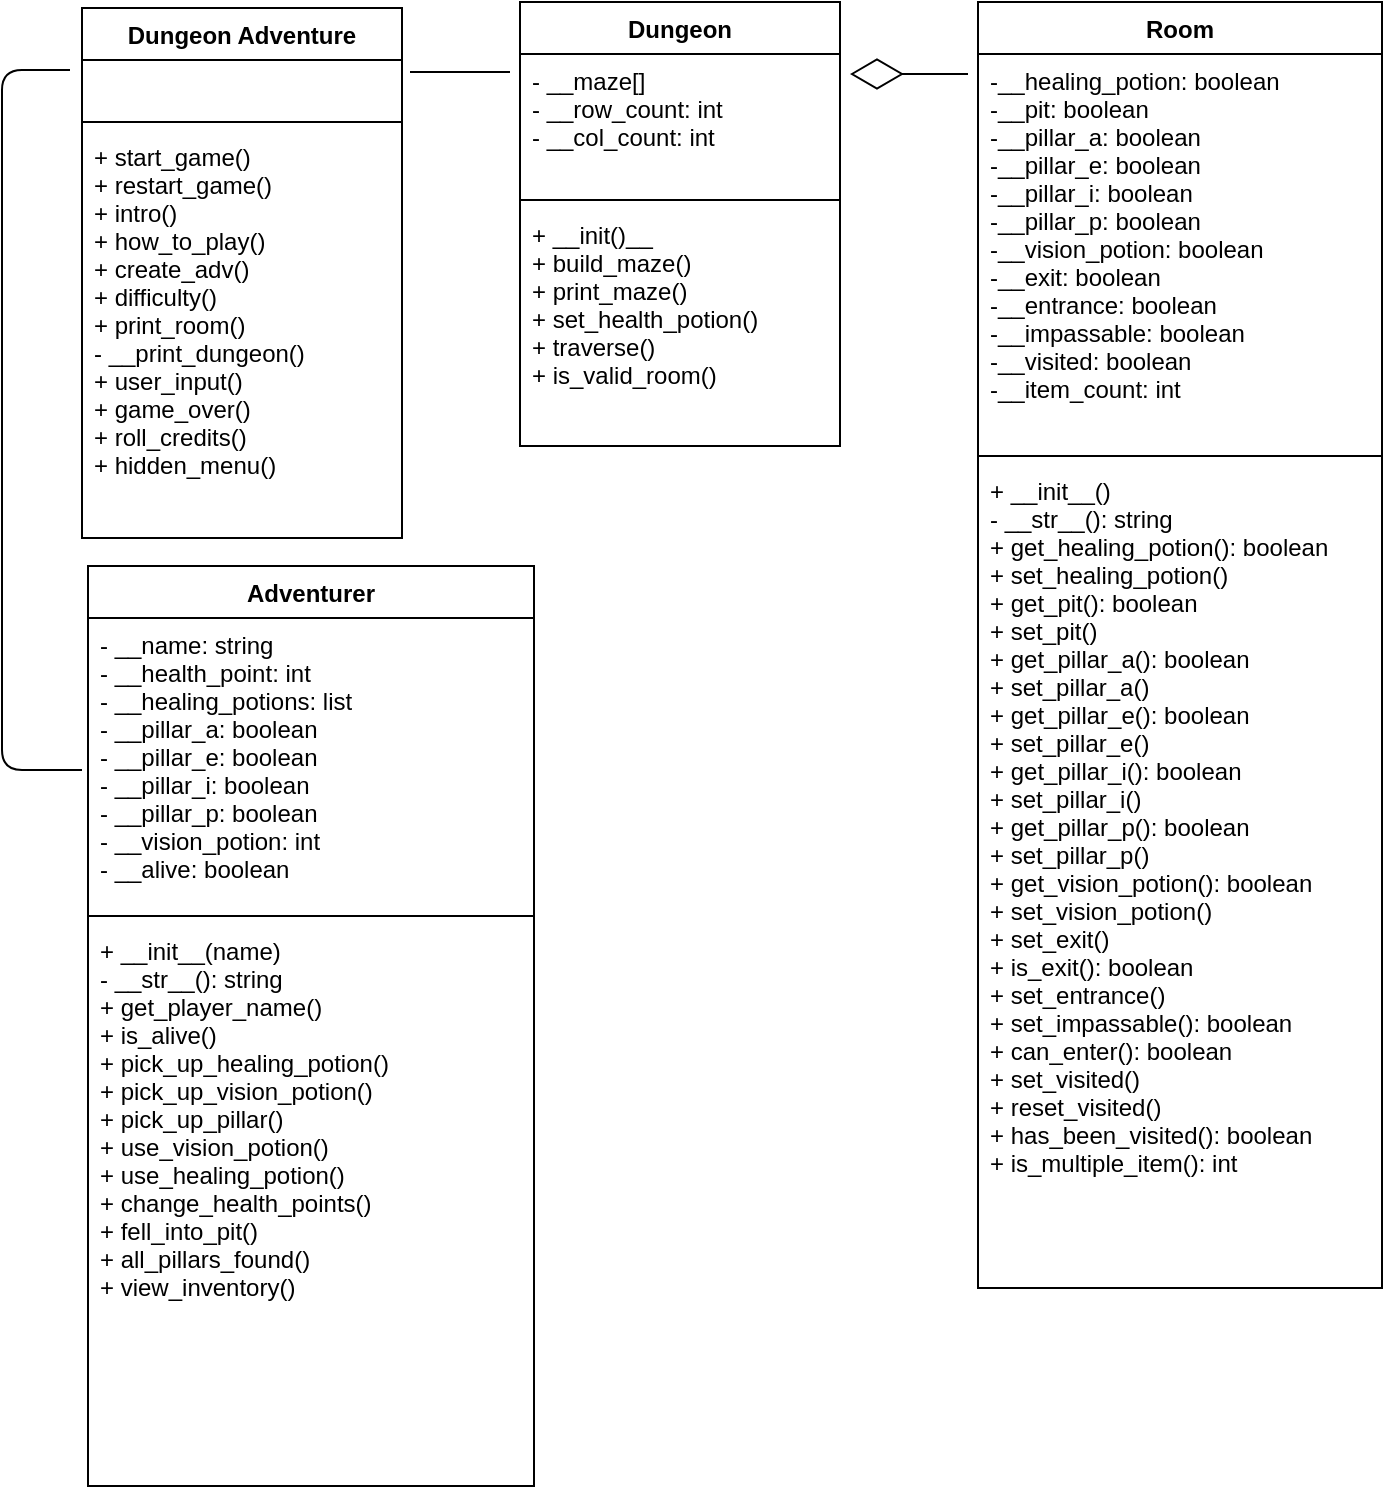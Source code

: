 <mxfile version="13.9.8" type="device"><diagram name="Page-1" id="c4acf3e9-155e-7222-9cf6-157b1a14988f"><mxGraphModel dx="946" dy="645" grid="0" gridSize="10" guides="1" tooltips="1" connect="1" arrows="1" fold="1" page="1" pageScale="1" pageWidth="850" pageHeight="1100" background="#ffffff" math="0" shadow="0"><root><mxCell id="0"/><mxCell id="1" parent="0"/><mxCell id="wSCcSiGIN-fbHOMW3Imx-5" value="Room" style="swimlane;fontStyle=1;align=center;verticalAlign=top;childLayout=stackLayout;horizontal=1;startSize=26;horizontalStack=0;resizeParent=1;resizeParentMax=0;resizeLast=0;collapsible=1;marginBottom=0;" parent="1" vertex="1"><mxGeometry x="580" y="167" width="202" height="643" as="geometry"/></mxCell><mxCell id="wSCcSiGIN-fbHOMW3Imx-6" value="-__healing_potion: boolean&#xa;-__pit: boolean&#xa;-__pillar_a: boolean&#xa;-__pillar_e: boolean&#xa;-__pillar_i: boolean&#xa;-__pillar_p: boolean&#xa;-__vision_potion: boolean&#xa;-__exit: boolean&#xa;-__entrance: boolean&#xa;-__impassable: boolean&#xa;-__visited: boolean&#xa;-__item_count: int" style="text;strokeColor=none;fillColor=none;align=left;verticalAlign=top;spacingLeft=4;spacingRight=4;overflow=hidden;rotatable=0;points=[[0,0.5],[1,0.5]];portConstraint=eastwest;" parent="wSCcSiGIN-fbHOMW3Imx-5" vertex="1"><mxGeometry y="26" width="202" height="197" as="geometry"/></mxCell><mxCell id="wSCcSiGIN-fbHOMW3Imx-7" value="" style="line;strokeWidth=1;fillColor=none;align=left;verticalAlign=middle;spacingTop=-1;spacingLeft=3;spacingRight=3;rotatable=0;labelPosition=right;points=[];portConstraint=eastwest;" parent="wSCcSiGIN-fbHOMW3Imx-5" vertex="1"><mxGeometry y="223" width="202" height="8" as="geometry"/></mxCell><mxCell id="wSCcSiGIN-fbHOMW3Imx-8" value="+ __init__()&#xa;- __str__(): string&#xa;+ get_healing_potion(): boolean&#xa;+ set_healing_potion()&#xa;+ get_pit(): boolean&#xa;+ set_pit()&#xa;+ get_pillar_a(): boolean&#xa;+ set_pillar_a()&#xa;+ get_pillar_e(): boolean&#xa;+ set_pillar_e()&#xa;+ get_pillar_i(): boolean&#xa;+ set_pillar_i()&#xa;+ get_pillar_p(): boolean&#xa;+ set_pillar_p()&#xa;+ get_vision_potion(): boolean&#xa;+ set_vision_potion()&#xa;+ set_exit()&#xa;+ is_exit(): boolean&#xa;+ set_entrance()&#xa;+ set_impassable(): boolean&#xa;+ can_enter(): boolean&#xa;+ set_visited()&#xa;+ reset_visited()&#xa;+ has_been_visited(): boolean&#xa;+ is_multiple_item(): int&#xa;&#xa;&#xa;&#xa;" style="text;strokeColor=none;fillColor=none;align=left;verticalAlign=top;spacingLeft=4;spacingRight=4;overflow=hidden;rotatable=0;points=[[0,0.5],[1,0.5]];portConstraint=eastwest;" parent="wSCcSiGIN-fbHOMW3Imx-5" vertex="1"><mxGeometry y="231" width="202" height="412" as="geometry"/></mxCell><mxCell id="wSCcSiGIN-fbHOMW3Imx-9" value="Dungeon" style="swimlane;fontStyle=1;align=center;verticalAlign=top;childLayout=stackLayout;horizontal=1;startSize=26;horizontalStack=0;resizeParent=1;resizeParentMax=0;resizeLast=0;collapsible=1;marginBottom=0;" parent="1" vertex="1"><mxGeometry x="351" y="167" width="160" height="222" as="geometry"/></mxCell><mxCell id="wSCcSiGIN-fbHOMW3Imx-10" value="- __maze[]&#xa;- __row_count: int&#xa;- __col_count: int" style="text;strokeColor=none;fillColor=none;align=left;verticalAlign=top;spacingLeft=4;spacingRight=4;overflow=hidden;rotatable=0;points=[[0,0.5],[1,0.5]];portConstraint=eastwest;" parent="wSCcSiGIN-fbHOMW3Imx-9" vertex="1"><mxGeometry y="26" width="160" height="69" as="geometry"/></mxCell><mxCell id="wSCcSiGIN-fbHOMW3Imx-11" value="" style="line;strokeWidth=1;fillColor=none;align=left;verticalAlign=middle;spacingTop=-1;spacingLeft=3;spacingRight=3;rotatable=0;labelPosition=right;points=[];portConstraint=eastwest;" parent="wSCcSiGIN-fbHOMW3Imx-9" vertex="1"><mxGeometry y="95" width="160" height="8" as="geometry"/></mxCell><mxCell id="wSCcSiGIN-fbHOMW3Imx-12" value="+ __init()__&#xa;+ build_maze()&#xa;+ print_maze()&#xa;+ set_health_potion()&#xa;+ traverse()&#xa;+ is_valid_room()&#xa;" style="text;strokeColor=none;fillColor=none;align=left;verticalAlign=top;spacingLeft=4;spacingRight=4;overflow=hidden;rotatable=0;points=[[0,0.5],[1,0.5]];portConstraint=eastwest;" parent="wSCcSiGIN-fbHOMW3Imx-9" vertex="1"><mxGeometry y="103" width="160" height="119" as="geometry"/></mxCell><mxCell id="wSCcSiGIN-fbHOMW3Imx-13" value="Dungeon Adventure" style="swimlane;fontStyle=1;align=center;verticalAlign=top;childLayout=stackLayout;horizontal=1;startSize=26;horizontalStack=0;resizeParent=1;resizeParentMax=0;resizeLast=0;collapsible=1;marginBottom=0;" parent="1" vertex="1"><mxGeometry x="132" y="170" width="160" height="265" as="geometry"/></mxCell><mxCell id="wSCcSiGIN-fbHOMW3Imx-14" value="   " style="text;strokeColor=none;fillColor=none;align=left;verticalAlign=top;spacingLeft=4;spacingRight=4;overflow=hidden;rotatable=0;points=[[0,0.5],[1,0.5]];portConstraint=eastwest;" parent="wSCcSiGIN-fbHOMW3Imx-13" vertex="1"><mxGeometry y="26" width="160" height="27" as="geometry"/></mxCell><mxCell id="wSCcSiGIN-fbHOMW3Imx-15" value="" style="line;strokeWidth=1;fillColor=none;align=left;verticalAlign=middle;spacingTop=-1;spacingLeft=3;spacingRight=3;rotatable=0;labelPosition=right;points=[];portConstraint=eastwest;" parent="wSCcSiGIN-fbHOMW3Imx-13" vertex="1"><mxGeometry y="53" width="160" height="8" as="geometry"/></mxCell><mxCell id="wSCcSiGIN-fbHOMW3Imx-16" value="+ start_game()&#xa;+ restart_game()&#xa;+ intro()&#xa;+ how_to_play()&#xa;+ create_adv()&#xa;+ difficulty()&#xa;+ print_room()&#xa;- __print_dungeon()&#xa;+ user_input()&#xa;+ game_over()&#xa;+ roll_credits()&#xa;+ hidden_menu()&#xa;&#xa;" style="text;strokeColor=none;fillColor=none;align=left;verticalAlign=top;spacingLeft=4;spacingRight=4;overflow=hidden;rotatable=0;points=[[0,0.5],[1,0.5]];portConstraint=eastwest;" parent="wSCcSiGIN-fbHOMW3Imx-13" vertex="1"><mxGeometry y="61" width="160" height="204" as="geometry"/></mxCell><mxCell id="wSCcSiGIN-fbHOMW3Imx-20" value="" style="endArrow=none;html=1;edgeStyle=orthogonalEdgeStyle;" parent="1" edge="1"><mxGeometry width="50" height="50" relative="1" as="geometry"><mxPoint x="132" y="551" as="sourcePoint"/><mxPoint x="126" y="201" as="targetPoint"/><Array as="points"><mxPoint x="92" y="551"/><mxPoint x="92" y="201"/></Array></mxGeometry></mxCell><mxCell id="wSCcSiGIN-fbHOMW3Imx-1" value="Adventurer" style="swimlane;fontStyle=1;align=center;verticalAlign=top;childLayout=stackLayout;horizontal=1;startSize=26;horizontalStack=0;resizeParent=1;resizeParentMax=0;resizeLast=0;collapsible=1;marginBottom=0;" parent="1" vertex="1"><mxGeometry x="135" y="449" width="223" height="460" as="geometry"/></mxCell><mxCell id="wSCcSiGIN-fbHOMW3Imx-2" value="- __name: string&#xa;- __health_point: int&#xa;- __healing_potions: list&#xa;- __pillar_a: boolean&#xa;- __pillar_e: boolean&#xa;- __pillar_i: boolean&#xa;- __pillar_p: boolean&#xa;- __vision_potion: int&#xa;- __alive: boolean" style="text;strokeColor=none;fillColor=none;align=left;verticalAlign=top;spacingLeft=4;spacingRight=4;overflow=hidden;rotatable=0;points=[[0,0.5],[1,0.5]];portConstraint=eastwest;" parent="wSCcSiGIN-fbHOMW3Imx-1" vertex="1"><mxGeometry y="26" width="223" height="145" as="geometry"/></mxCell><mxCell id="wSCcSiGIN-fbHOMW3Imx-3" value="" style="line;strokeWidth=1;fillColor=none;align=left;verticalAlign=middle;spacingTop=-1;spacingLeft=3;spacingRight=3;rotatable=0;labelPosition=right;points=[];portConstraint=eastwest;" parent="wSCcSiGIN-fbHOMW3Imx-1" vertex="1"><mxGeometry y="171" width="223" height="8" as="geometry"/></mxCell><mxCell id="wSCcSiGIN-fbHOMW3Imx-4" value="+ __init__(name)&#xa;- __str__(): string&#xa;+ get_player_name()&#xa;+ is_alive()&#xa;+ pick_up_healing_potion()&#xa;+ pick_up_vision_potion()&#xa;+ pick_up_pillar()&#xa;+ use_vision_potion()&#xa;+ use_healing_potion()&#xa;+ change_health_points()&#xa;+ fell_into_pit()&#xa;+ all_pillars_found()&#xa;+ view_inventory()" style="text;strokeColor=none;fillColor=none;align=left;verticalAlign=top;spacingLeft=4;spacingRight=4;overflow=hidden;rotatable=0;points=[[0,0.5],[1,0.5]];portConstraint=eastwest;" parent="wSCcSiGIN-fbHOMW3Imx-1" vertex="1"><mxGeometry y="179" width="223" height="281" as="geometry"/></mxCell><mxCell id="4yUkB0pPKEcAArgLYIYn-1" value="" style="endArrow=none;html=1;" parent="1" edge="1"><mxGeometry width="50" height="50" relative="1" as="geometry"><mxPoint x="296" y="202" as="sourcePoint"/><mxPoint x="346" y="202" as="targetPoint"/></mxGeometry></mxCell><mxCell id="4yUkB0pPKEcAArgLYIYn-2" value="" style="endArrow=diamondThin;endFill=0;endSize=24;html=1;" parent="1" edge="1"><mxGeometry width="160" relative="1" as="geometry"><mxPoint x="575" y="203" as="sourcePoint"/><mxPoint x="516" y="203" as="targetPoint"/></mxGeometry></mxCell></root></mxGraphModel></diagram></mxfile>